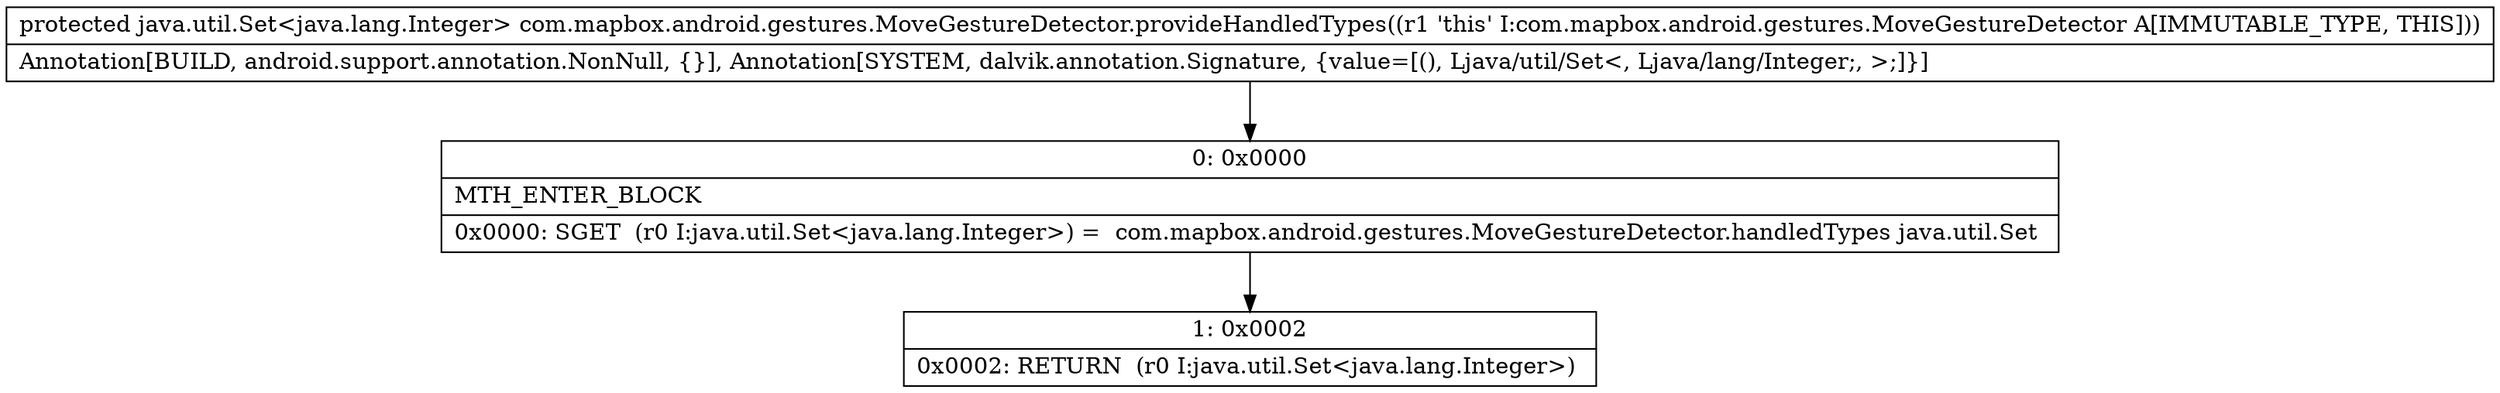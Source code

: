 digraph "CFG forcom.mapbox.android.gestures.MoveGestureDetector.provideHandledTypes()Ljava\/util\/Set;" {
Node_0 [shape=record,label="{0\:\ 0x0000|MTH_ENTER_BLOCK\l|0x0000: SGET  (r0 I:java.util.Set\<java.lang.Integer\>) =  com.mapbox.android.gestures.MoveGestureDetector.handledTypes java.util.Set \l}"];
Node_1 [shape=record,label="{1\:\ 0x0002|0x0002: RETURN  (r0 I:java.util.Set\<java.lang.Integer\>) \l}"];
MethodNode[shape=record,label="{protected java.util.Set\<java.lang.Integer\> com.mapbox.android.gestures.MoveGestureDetector.provideHandledTypes((r1 'this' I:com.mapbox.android.gestures.MoveGestureDetector A[IMMUTABLE_TYPE, THIS]))  | Annotation[BUILD, android.support.annotation.NonNull, \{\}], Annotation[SYSTEM, dalvik.annotation.Signature, \{value=[(), Ljava\/util\/Set\<, Ljava\/lang\/Integer;, \>;]\}]\l}"];
MethodNode -> Node_0;
Node_0 -> Node_1;
}

